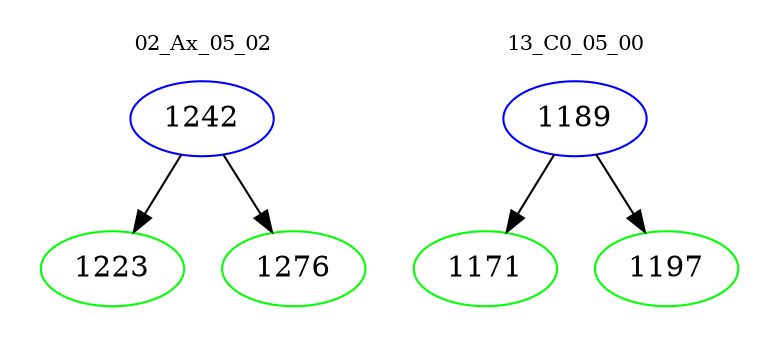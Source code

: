 digraph{
subgraph cluster_0 {
color = white
label = "02_Ax_05_02";
fontsize=10;
T0_1242 [label="1242", color="blue"]
T0_1242 -> T0_1223 [color="black"]
T0_1223 [label="1223", color="green"]
T0_1242 -> T0_1276 [color="black"]
T0_1276 [label="1276", color="green"]
}
subgraph cluster_1 {
color = white
label = "13_C0_05_00";
fontsize=10;
T1_1189 [label="1189", color="blue"]
T1_1189 -> T1_1171 [color="black"]
T1_1171 [label="1171", color="green"]
T1_1189 -> T1_1197 [color="black"]
T1_1197 [label="1197", color="green"]
}
}
